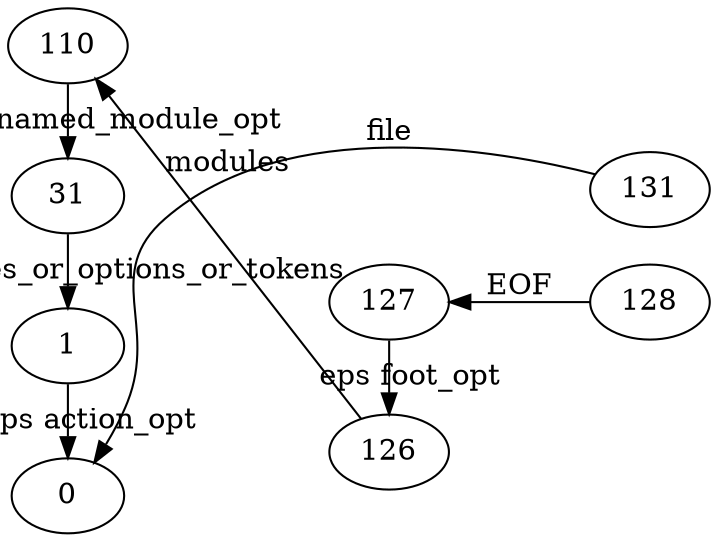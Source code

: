 digraph GSS {
    rankdir=RL
    0 [label="131"]
    1 [label="0"]
    0 -> 1 [label="file"]
    2 [label="128"]
    3 [label="127"]
    4 [label="126"]
    5 [label="110"]
    6 [label="31"]
    7 [label="1"]
    7 -> 1 [label="eps action_opt"]
    6 -> 7 [label="eps includes_or_options_or_tokens"]
    5 -> 6 [label="eps unnamed_module_opt"]
    4 -> 5 [label="modules"]
    3 -> 4 [label="eps foot_opt"]
    2 -> 3 [label="EOF"]
    {rank=same; 2 0}
    {rank=same; 7 6 5 1}
    {rank=same; 4 3}
}
